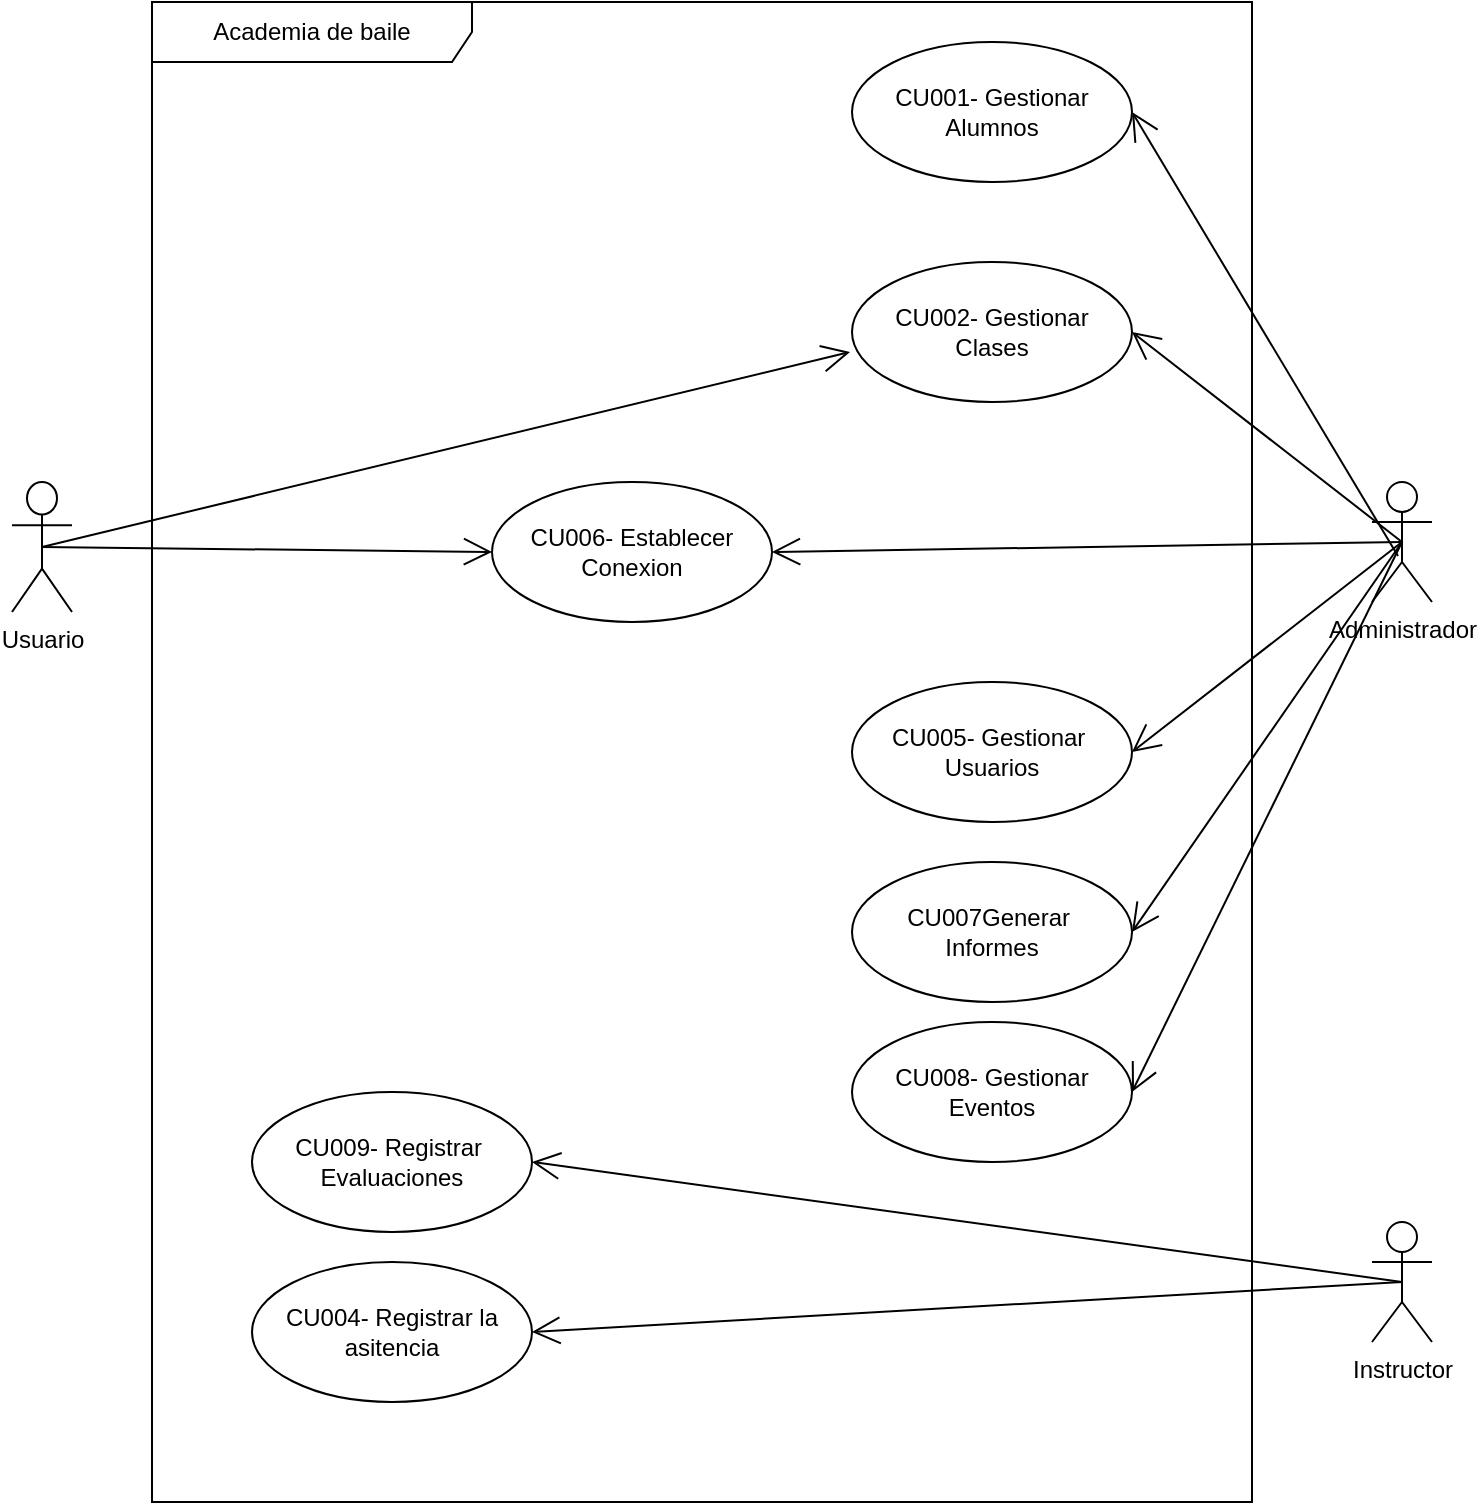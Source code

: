 <mxfile version="24.5.5" type="device">
  <diagram name="Página-1" id="nZpV4EJiWqk605kOInXX">
    <mxGraphModel dx="1434" dy="780" grid="1" gridSize="10" guides="1" tooltips="1" connect="1" arrows="1" fold="1" page="1" pageScale="1" pageWidth="827" pageHeight="1169" math="0" shadow="0">
      <root>
        <mxCell id="0" />
        <mxCell id="1" parent="0" />
        <mxCell id="yv6mtes-U7hIXpLy-x84-1" value="Usuario" style="shape=umlActor;verticalLabelPosition=bottom;verticalAlign=top;html=1;" parent="1" vertex="1">
          <mxGeometry x="50" y="280" width="30" height="65" as="geometry" />
        </mxCell>
        <mxCell id="yv6mtes-U7hIXpLy-x84-2" value="Academia de baile" style="shape=umlFrame;whiteSpace=wrap;html=1;pointerEvents=0;recursiveResize=0;container=1;collapsible=0;width=160;" parent="1" vertex="1">
          <mxGeometry x="120" y="40" width="550" height="750" as="geometry" />
        </mxCell>
        <mxCell id="1w9RCy8px_jSFDjX7dQ_-5" value="CU002- Gestionar&lt;div&gt;Clases&lt;/div&gt;" style="ellipse;whiteSpace=wrap;html=1;" vertex="1" parent="yv6mtes-U7hIXpLy-x84-2">
          <mxGeometry x="350" y="130" width="140" height="70" as="geometry" />
        </mxCell>
        <mxCell id="1w9RCy8px_jSFDjX7dQ_-11" value="CU004- Registrar la asitencia" style="ellipse;whiteSpace=wrap;html=1;" vertex="1" parent="yv6mtes-U7hIXpLy-x84-2">
          <mxGeometry x="50" y="630" width="140" height="70" as="geometry" />
        </mxCell>
        <mxCell id="1w9RCy8px_jSFDjX7dQ_-10" value="CU009- Registrar&amp;nbsp;&lt;div&gt;Evaluaciones&lt;/div&gt;" style="ellipse;whiteSpace=wrap;html=1;" vertex="1" parent="yv6mtes-U7hIXpLy-x84-2">
          <mxGeometry x="50" y="545" width="140" height="70" as="geometry" />
        </mxCell>
        <mxCell id="1w9RCy8px_jSFDjX7dQ_-9" value="CU008- Gestionar Eventos" style="ellipse;whiteSpace=wrap;html=1;" vertex="1" parent="yv6mtes-U7hIXpLy-x84-2">
          <mxGeometry x="350" y="510" width="140" height="70" as="geometry" />
        </mxCell>
        <mxCell id="1w9RCy8px_jSFDjX7dQ_-8" value="CU007Generar&amp;nbsp;&lt;div&gt;Informes&lt;/div&gt;" style="ellipse;whiteSpace=wrap;html=1;" vertex="1" parent="yv6mtes-U7hIXpLy-x84-2">
          <mxGeometry x="350" y="430" width="140" height="70" as="geometry" />
        </mxCell>
        <mxCell id="1w9RCy8px_jSFDjX7dQ_-7" value="CU006- Establecer Conexion" style="ellipse;whiteSpace=wrap;html=1;" vertex="1" parent="yv6mtes-U7hIXpLy-x84-2">
          <mxGeometry x="170" y="240" width="140" height="70" as="geometry" />
        </mxCell>
        <mxCell id="1w9RCy8px_jSFDjX7dQ_-6" value="CU005- Gestionar&amp;nbsp;&lt;div&gt;Usuarios&lt;/div&gt;" style="ellipse;whiteSpace=wrap;html=1;" vertex="1" parent="yv6mtes-U7hIXpLy-x84-2">
          <mxGeometry x="350" y="340" width="140" height="70" as="geometry" />
        </mxCell>
        <mxCell id="1w9RCy8px_jSFDjX7dQ_-12" value="CU001- Gestionar Alumnos" style="ellipse;whiteSpace=wrap;html=1;" vertex="1" parent="yv6mtes-U7hIXpLy-x84-2">
          <mxGeometry x="350" y="20" width="140" height="70" as="geometry" />
        </mxCell>
        <mxCell id="1w9RCy8px_jSFDjX7dQ_-1" value="Administrador" style="shape=umlActor;verticalLabelPosition=bottom;verticalAlign=top;html=1;" vertex="1" parent="1">
          <mxGeometry x="730" y="280" width="30" height="60" as="geometry" />
        </mxCell>
        <mxCell id="1w9RCy8px_jSFDjX7dQ_-2" value="Instructor" style="shape=umlActor;verticalLabelPosition=bottom;verticalAlign=top;html=1;" vertex="1" parent="1">
          <mxGeometry x="730" y="650" width="30" height="60" as="geometry" />
        </mxCell>
        <mxCell id="1w9RCy8px_jSFDjX7dQ_-18" value="" style="endArrow=open;endFill=1;endSize=12;html=1;rounded=0;entryX=1;entryY=0.5;entryDx=0;entryDy=0;exitX=0.5;exitY=0.5;exitDx=0;exitDy=0;exitPerimeter=0;" edge="1" parent="1" source="1w9RCy8px_jSFDjX7dQ_-2" target="1w9RCy8px_jSFDjX7dQ_-11">
          <mxGeometry width="160" relative="1" as="geometry">
            <mxPoint x="330" y="400" as="sourcePoint" />
            <mxPoint x="490" y="400" as="targetPoint" />
          </mxGeometry>
        </mxCell>
        <mxCell id="1w9RCy8px_jSFDjX7dQ_-19" value="" style="endArrow=open;endFill=1;endSize=12;html=1;rounded=0;entryX=1;entryY=0.5;entryDx=0;entryDy=0;exitX=0.5;exitY=0.5;exitDx=0;exitDy=0;exitPerimeter=0;" edge="1" parent="1" source="1w9RCy8px_jSFDjX7dQ_-2" target="1w9RCy8px_jSFDjX7dQ_-10">
          <mxGeometry width="160" relative="1" as="geometry">
            <mxPoint x="720" y="490" as="sourcePoint" />
            <mxPoint x="320" y="705" as="targetPoint" />
          </mxGeometry>
        </mxCell>
        <mxCell id="1w9RCy8px_jSFDjX7dQ_-21" value="" style="endArrow=open;endFill=1;endSize=12;html=1;rounded=0;entryX=1;entryY=0.5;entryDx=0;entryDy=0;exitX=0.5;exitY=0.5;exitDx=0;exitDy=0;exitPerimeter=0;" edge="1" parent="1" source="1w9RCy8px_jSFDjX7dQ_-1" target="1w9RCy8px_jSFDjX7dQ_-6">
          <mxGeometry width="160" relative="1" as="geometry">
            <mxPoint x="745" y="500" as="sourcePoint" />
            <mxPoint x="330" y="715" as="targetPoint" />
          </mxGeometry>
        </mxCell>
        <mxCell id="1w9RCy8px_jSFDjX7dQ_-22" value="" style="endArrow=open;endFill=1;endSize=12;html=1;rounded=0;entryX=1;entryY=0.5;entryDx=0;entryDy=0;exitX=0.5;exitY=0.5;exitDx=0;exitDy=0;exitPerimeter=0;" edge="1" parent="1" source="1w9RCy8px_jSFDjX7dQ_-1" target="1w9RCy8px_jSFDjX7dQ_-7">
          <mxGeometry width="160" relative="1" as="geometry">
            <mxPoint x="745" y="500" as="sourcePoint" />
            <mxPoint x="330" y="715" as="targetPoint" />
          </mxGeometry>
        </mxCell>
        <mxCell id="1w9RCy8px_jSFDjX7dQ_-23" value="" style="endArrow=open;endFill=1;endSize=12;html=1;rounded=0;entryX=1;entryY=0.5;entryDx=0;entryDy=0;exitX=0.5;exitY=0.5;exitDx=0;exitDy=0;exitPerimeter=0;" edge="1" parent="1" source="1w9RCy8px_jSFDjX7dQ_-1" target="1w9RCy8px_jSFDjX7dQ_-8">
          <mxGeometry width="160" relative="1" as="geometry">
            <mxPoint x="755" y="510" as="sourcePoint" />
            <mxPoint x="340" y="725" as="targetPoint" />
          </mxGeometry>
        </mxCell>
        <mxCell id="1w9RCy8px_jSFDjX7dQ_-24" value="" style="endArrow=open;endFill=1;endSize=12;html=1;rounded=0;entryX=1;entryY=0.5;entryDx=0;entryDy=0;exitX=0.5;exitY=0.5;exitDx=0;exitDy=0;exitPerimeter=0;" edge="1" parent="1" source="1w9RCy8px_jSFDjX7dQ_-1" target="1w9RCy8px_jSFDjX7dQ_-9">
          <mxGeometry width="160" relative="1" as="geometry">
            <mxPoint x="765" y="520" as="sourcePoint" />
            <mxPoint x="350" y="735" as="targetPoint" />
          </mxGeometry>
        </mxCell>
        <mxCell id="1w9RCy8px_jSFDjX7dQ_-25" value="" style="endArrow=open;endFill=1;endSize=12;html=1;rounded=0;entryX=1;entryY=0.5;entryDx=0;entryDy=0;exitX=0.5;exitY=0.5;exitDx=0;exitDy=0;exitPerimeter=0;" edge="1" parent="1" source="1w9RCy8px_jSFDjX7dQ_-1" target="1w9RCy8px_jSFDjX7dQ_-5">
          <mxGeometry width="160" relative="1" as="geometry">
            <mxPoint x="775" y="530" as="sourcePoint" />
            <mxPoint x="360" y="745" as="targetPoint" />
          </mxGeometry>
        </mxCell>
        <mxCell id="1w9RCy8px_jSFDjX7dQ_-26" value="" style="endArrow=open;endFill=1;endSize=12;html=1;rounded=0;entryX=1;entryY=0.5;entryDx=0;entryDy=0;exitX=0.433;exitY=0.617;exitDx=0;exitDy=0;exitPerimeter=0;" edge="1" parent="1" source="1w9RCy8px_jSFDjX7dQ_-1" target="1w9RCy8px_jSFDjX7dQ_-12">
          <mxGeometry width="160" relative="1" as="geometry">
            <mxPoint x="785" y="540" as="sourcePoint" />
            <mxPoint x="370" y="755" as="targetPoint" />
          </mxGeometry>
        </mxCell>
        <mxCell id="1w9RCy8px_jSFDjX7dQ_-27" value="" style="endArrow=open;endFill=1;endSize=12;html=1;rounded=0;entryX=0;entryY=0.5;entryDx=0;entryDy=0;exitX=0.5;exitY=0.5;exitDx=0;exitDy=0;exitPerimeter=0;" edge="1" parent="1" source="yv6mtes-U7hIXpLy-x84-1" target="1w9RCy8px_jSFDjX7dQ_-7">
          <mxGeometry width="160" relative="1" as="geometry">
            <mxPoint x="795" y="550" as="sourcePoint" />
            <mxPoint x="380" y="765" as="targetPoint" />
          </mxGeometry>
        </mxCell>
        <mxCell id="1w9RCy8px_jSFDjX7dQ_-28" value="" style="endArrow=open;endFill=1;endSize=12;html=1;rounded=0;entryX=-0.007;entryY=0.643;entryDx=0;entryDy=0;exitX=0.5;exitY=0.5;exitDx=0;exitDy=0;exitPerimeter=0;entryPerimeter=0;" edge="1" parent="1" source="yv6mtes-U7hIXpLy-x84-1" target="1w9RCy8px_jSFDjX7dQ_-5">
          <mxGeometry width="160" relative="1" as="geometry">
            <mxPoint x="805" y="560" as="sourcePoint" />
            <mxPoint x="390" y="775" as="targetPoint" />
          </mxGeometry>
        </mxCell>
      </root>
    </mxGraphModel>
  </diagram>
</mxfile>
